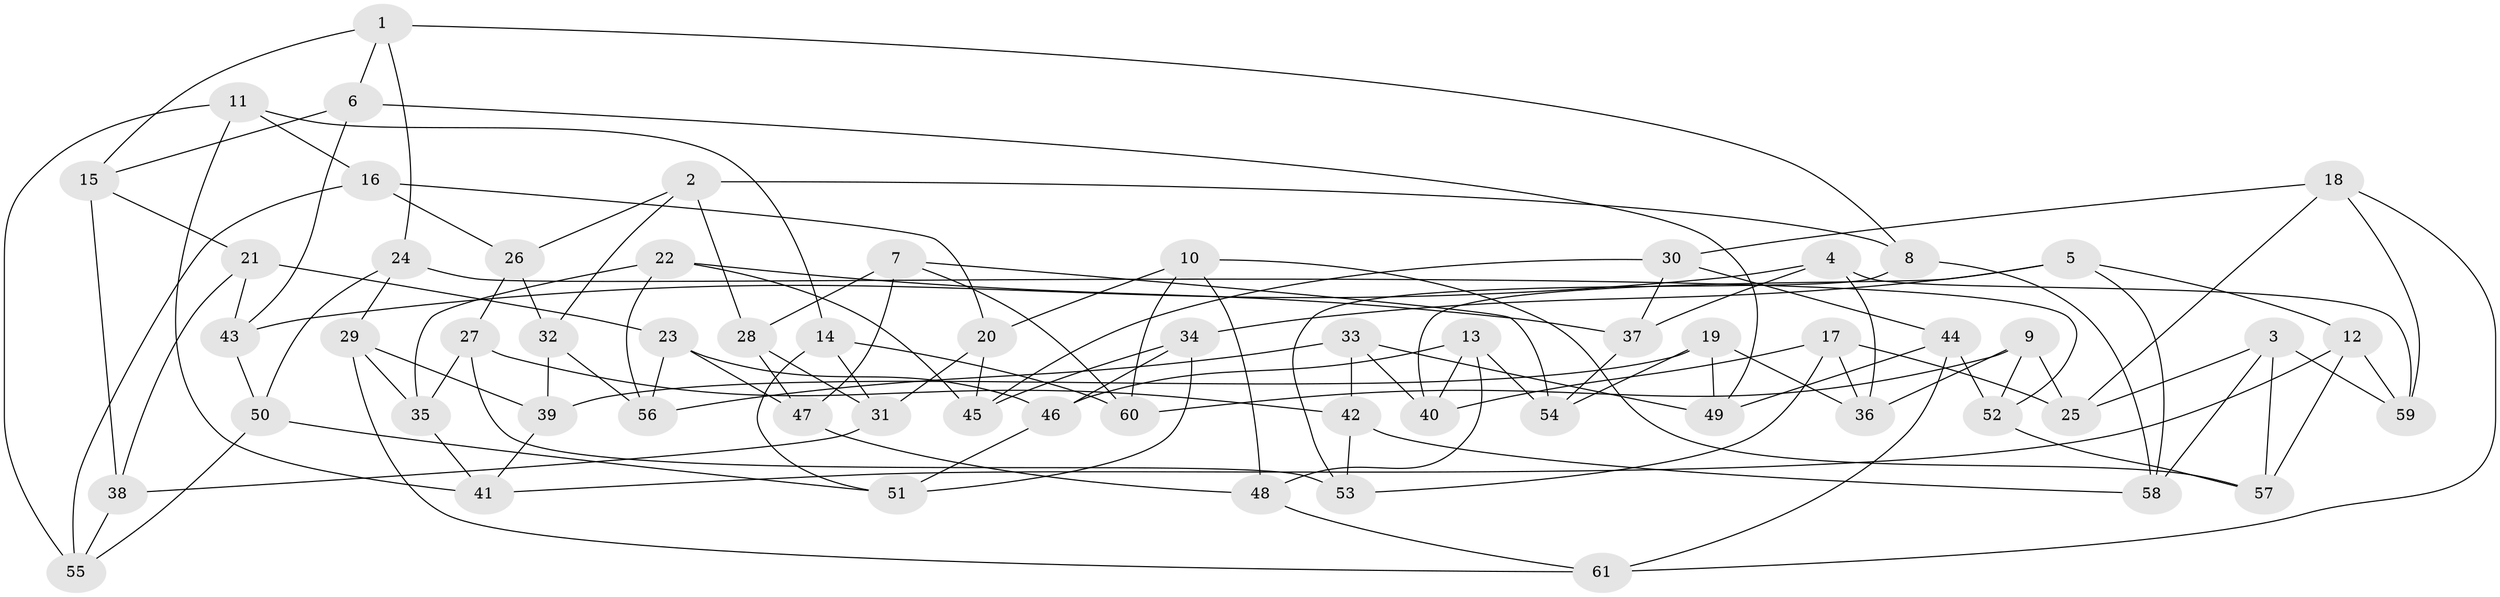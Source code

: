 // Generated by graph-tools (version 1.1) at 2025/58/03/09/25 04:58:35]
// undirected, 61 vertices, 122 edges
graph export_dot {
graph [start="1"]
  node [color=gray90,style=filled];
  1;
  2;
  3;
  4;
  5;
  6;
  7;
  8;
  9;
  10;
  11;
  12;
  13;
  14;
  15;
  16;
  17;
  18;
  19;
  20;
  21;
  22;
  23;
  24;
  25;
  26;
  27;
  28;
  29;
  30;
  31;
  32;
  33;
  34;
  35;
  36;
  37;
  38;
  39;
  40;
  41;
  42;
  43;
  44;
  45;
  46;
  47;
  48;
  49;
  50;
  51;
  52;
  53;
  54;
  55;
  56;
  57;
  58;
  59;
  60;
  61;
  1 -- 8;
  1 -- 15;
  1 -- 24;
  1 -- 6;
  2 -- 8;
  2 -- 32;
  2 -- 26;
  2 -- 28;
  3 -- 25;
  3 -- 59;
  3 -- 58;
  3 -- 57;
  4 -- 59;
  4 -- 43;
  4 -- 36;
  4 -- 37;
  5 -- 34;
  5 -- 58;
  5 -- 40;
  5 -- 12;
  6 -- 43;
  6 -- 49;
  6 -- 15;
  7 -- 28;
  7 -- 47;
  7 -- 60;
  7 -- 54;
  8 -- 58;
  8 -- 53;
  9 -- 60;
  9 -- 52;
  9 -- 36;
  9 -- 25;
  10 -- 48;
  10 -- 20;
  10 -- 60;
  10 -- 57;
  11 -- 55;
  11 -- 16;
  11 -- 14;
  11 -- 41;
  12 -- 57;
  12 -- 41;
  12 -- 59;
  13 -- 54;
  13 -- 48;
  13 -- 40;
  13 -- 46;
  14 -- 51;
  14 -- 31;
  14 -- 60;
  15 -- 38;
  15 -- 21;
  16 -- 20;
  16 -- 26;
  16 -- 55;
  17 -- 53;
  17 -- 25;
  17 -- 40;
  17 -- 36;
  18 -- 25;
  18 -- 61;
  18 -- 30;
  18 -- 59;
  19 -- 39;
  19 -- 49;
  19 -- 54;
  19 -- 36;
  20 -- 31;
  20 -- 45;
  21 -- 38;
  21 -- 43;
  21 -- 23;
  22 -- 35;
  22 -- 56;
  22 -- 45;
  22 -- 37;
  23 -- 46;
  23 -- 56;
  23 -- 47;
  24 -- 52;
  24 -- 29;
  24 -- 50;
  26 -- 32;
  26 -- 27;
  27 -- 53;
  27 -- 42;
  27 -- 35;
  28 -- 31;
  28 -- 47;
  29 -- 39;
  29 -- 61;
  29 -- 35;
  30 -- 37;
  30 -- 44;
  30 -- 45;
  31 -- 38;
  32 -- 39;
  32 -- 56;
  33 -- 56;
  33 -- 42;
  33 -- 40;
  33 -- 49;
  34 -- 45;
  34 -- 51;
  34 -- 46;
  35 -- 41;
  37 -- 54;
  38 -- 55;
  39 -- 41;
  42 -- 58;
  42 -- 53;
  43 -- 50;
  44 -- 52;
  44 -- 49;
  44 -- 61;
  46 -- 51;
  47 -- 48;
  48 -- 61;
  50 -- 51;
  50 -- 55;
  52 -- 57;
}
